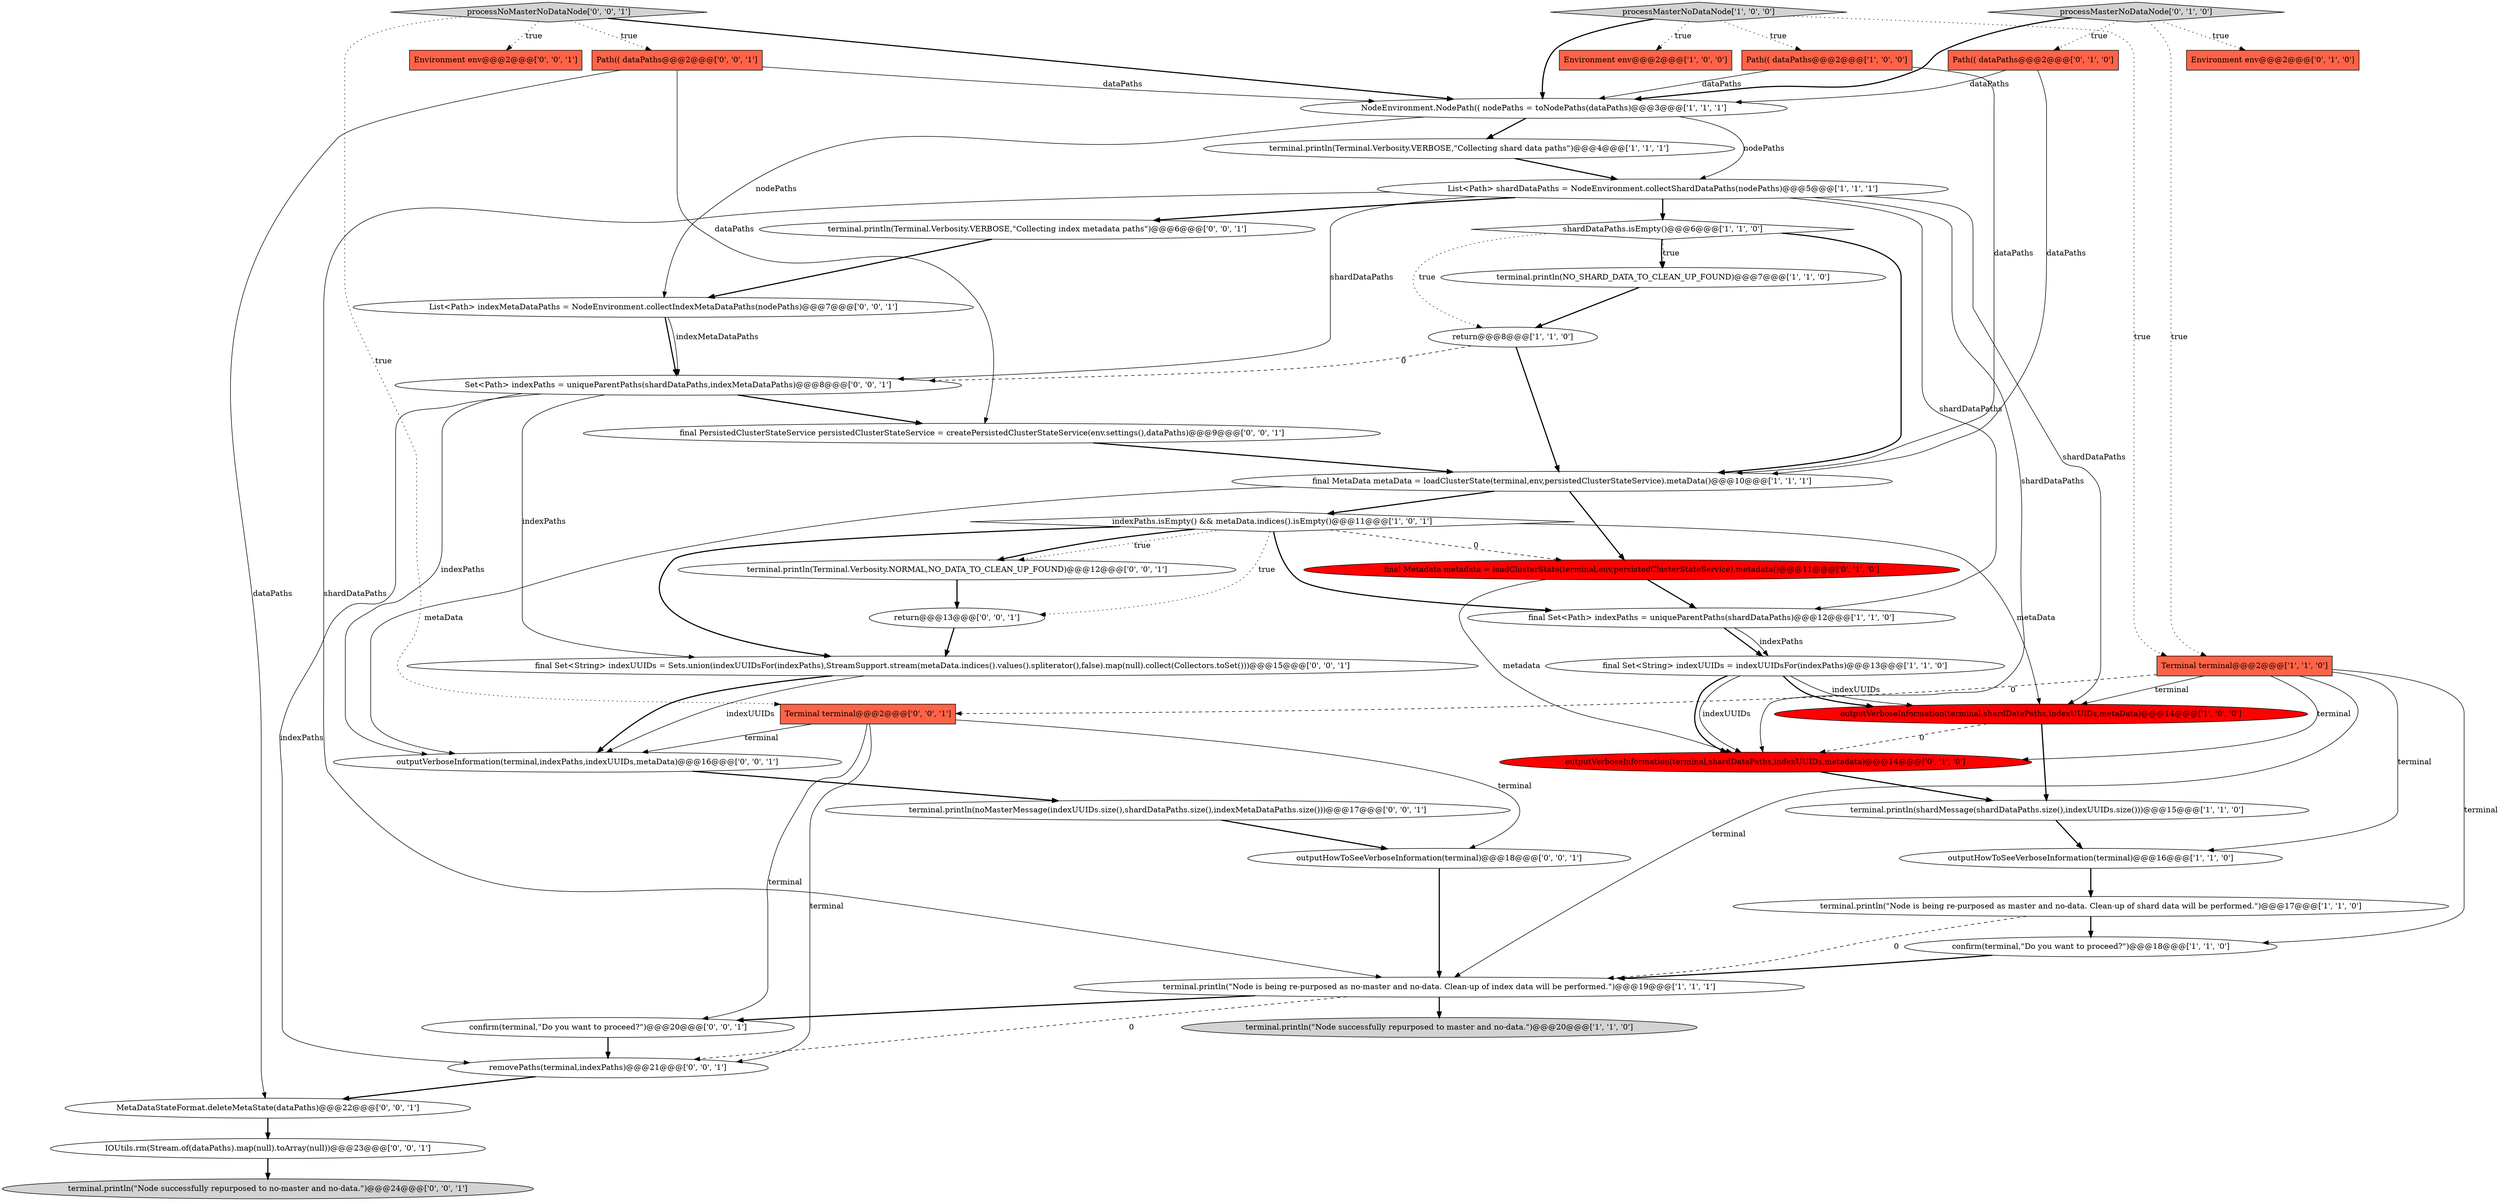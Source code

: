 digraph {
15 [style = filled, label = "shardDataPaths.isEmpty()@@@6@@@['1', '1', '0']", fillcolor = white, shape = diamond image = "AAA0AAABBB1BBB"];
42 [style = filled, label = "terminal.println(\"Node successfully repurposed to no-master and no-data.\")@@@24@@@['0', '0', '1']", fillcolor = lightgray, shape = ellipse image = "AAA0AAABBB3BBB"];
8 [style = filled, label = "indexPaths.isEmpty() && metaData.indices().isEmpty()@@@11@@@['1', '0', '1']", fillcolor = white, shape = diamond image = "AAA0AAABBB1BBB"];
11 [style = filled, label = "Terminal terminal@@@2@@@['1', '1', '0']", fillcolor = tomato, shape = box image = "AAA0AAABBB1BBB"];
24 [style = filled, label = "final Metadata metadata = loadClusterState(terminal,env,persistedClusterStateService).metadata()@@@11@@@['0', '1', '0']", fillcolor = red, shape = ellipse image = "AAA1AAABBB2BBB"];
32 [style = filled, label = "Path(( dataPaths@@@2@@@['0', '0', '1']", fillcolor = tomato, shape = box image = "AAA0AAABBB3BBB"];
36 [style = filled, label = "removePaths(terminal,indexPaths)@@@21@@@['0', '0', '1']", fillcolor = white, shape = ellipse image = "AAA0AAABBB3BBB"];
25 [style = filled, label = "Path(( dataPaths@@@2@@@['0', '1', '0']", fillcolor = tomato, shape = box image = "AAA0AAABBB2BBB"];
43 [style = filled, label = "List<Path> indexMetaDataPaths = NodeEnvironment.collectIndexMetaDataPaths(nodePaths)@@@7@@@['0', '0', '1']", fillcolor = white, shape = ellipse image = "AAA0AAABBB3BBB"];
44 [style = filled, label = "outputVerboseInformation(terminal,indexPaths,indexUUIDs,metaData)@@@16@@@['0', '0', '1']", fillcolor = white, shape = ellipse image = "AAA0AAABBB3BBB"];
2 [style = filled, label = "processMasterNoDataNode['1', '0', '0']", fillcolor = lightgray, shape = diamond image = "AAA0AAABBB1BBB"];
23 [style = filled, label = "outputVerboseInformation(terminal,shardDataPaths,indexUUIDs,metadata)@@@14@@@['0', '1', '0']", fillcolor = red, shape = ellipse image = "AAA1AAABBB2BBB"];
3 [style = filled, label = "terminal.println(NO_SHARD_DATA_TO_CLEAN_UP_FOUND)@@@7@@@['1', '1', '0']", fillcolor = white, shape = ellipse image = "AAA0AAABBB1BBB"];
39 [style = filled, label = "confirm(terminal,\"Do you want to proceed?\")@@@20@@@['0', '0', '1']", fillcolor = white, shape = ellipse image = "AAA0AAABBB3BBB"];
37 [style = filled, label = "final PersistedClusterStateService persistedClusterStateService = createPersistedClusterStateService(env.settings(),dataPaths)@@@9@@@['0', '0', '1']", fillcolor = white, shape = ellipse image = "AAA0AAABBB3BBB"];
17 [style = filled, label = "outputHowToSeeVerboseInformation(terminal)@@@16@@@['1', '1', '0']", fillcolor = white, shape = ellipse image = "AAA0AAABBB1BBB"];
9 [style = filled, label = "confirm(terminal,\"Do you want to proceed?\")@@@18@@@['1', '1', '0']", fillcolor = white, shape = ellipse image = "AAA0AAABBB1BBB"];
6 [style = filled, label = "Path(( dataPaths@@@2@@@['1', '0', '0']", fillcolor = tomato, shape = box image = "AAA0AAABBB1BBB"];
5 [style = filled, label = "terminal.println(shardMessage(shardDataPaths.size(),indexUUIDs.size()))@@@15@@@['1', '1', '0']", fillcolor = white, shape = ellipse image = "AAA0AAABBB1BBB"];
38 [style = filled, label = "outputHowToSeeVerboseInformation(terminal)@@@18@@@['0', '0', '1']", fillcolor = white, shape = ellipse image = "AAA0AAABBB3BBB"];
10 [style = filled, label = "NodeEnvironment.NodePath(( nodePaths = toNodePaths(dataPaths)@@@3@@@['1', '1', '1']", fillcolor = white, shape = ellipse image = "AAA0AAABBB1BBB"];
0 [style = filled, label = "terminal.println(\"Node successfully repurposed to master and no-data.\")@@@20@@@['1', '1', '0']", fillcolor = lightgray, shape = ellipse image = "AAA0AAABBB1BBB"];
21 [style = filled, label = "Environment env@@@2@@@['0', '1', '0']", fillcolor = tomato, shape = box image = "AAA0AAABBB2BBB"];
7 [style = filled, label = "Environment env@@@2@@@['1', '0', '0']", fillcolor = tomato, shape = box image = "AAA0AAABBB1BBB"];
16 [style = filled, label = "terminal.println(\"Node is being re-purposed as no-master and no-data. Clean-up of index data will be performed.\")@@@19@@@['1', '1', '1']", fillcolor = white, shape = ellipse image = "AAA0AAABBB1BBB"];
12 [style = filled, label = "return@@@8@@@['1', '1', '0']", fillcolor = white, shape = ellipse image = "AAA0AAABBB1BBB"];
26 [style = filled, label = "Environment env@@@2@@@['0', '0', '1']", fillcolor = tomato, shape = box image = "AAA0AAABBB3BBB"];
22 [style = filled, label = "processMasterNoDataNode['0', '1', '0']", fillcolor = lightgray, shape = diamond image = "AAA0AAABBB2BBB"];
41 [style = filled, label = "MetaDataStateFormat.deleteMetaState(dataPaths)@@@22@@@['0', '0', '1']", fillcolor = white, shape = ellipse image = "AAA0AAABBB3BBB"];
19 [style = filled, label = "final MetaData metaData = loadClusterState(terminal,env,persistedClusterStateService).metaData()@@@10@@@['1', '1', '1']", fillcolor = white, shape = ellipse image = "AAA0AAABBB1BBB"];
31 [style = filled, label = "final Set<String> indexUUIDs = Sets.union(indexUUIDsFor(indexPaths),StreamSupport.stream(metaData.indices().values().spliterator(),false).map(null).collect(Collectors.toSet()))@@@15@@@['0', '0', '1']", fillcolor = white, shape = ellipse image = "AAA0AAABBB3BBB"];
4 [style = filled, label = "outputVerboseInformation(terminal,shardDataPaths,indexUUIDs,metaData)@@@14@@@['1', '0', '0']", fillcolor = red, shape = ellipse image = "AAA1AAABBB1BBB"];
29 [style = filled, label = "Set<Path> indexPaths = uniqueParentPaths(shardDataPaths,indexMetaDataPaths)@@@8@@@['0', '0', '1']", fillcolor = white, shape = ellipse image = "AAA0AAABBB3BBB"];
13 [style = filled, label = "final Set<String> indexUUIDs = indexUUIDsFor(indexPaths)@@@13@@@['1', '1', '0']", fillcolor = white, shape = ellipse image = "AAA0AAABBB1BBB"];
34 [style = filled, label = "return@@@13@@@['0', '0', '1']", fillcolor = white, shape = ellipse image = "AAA0AAABBB3BBB"];
14 [style = filled, label = "terminal.println(\"Node is being re-purposed as master and no-data. Clean-up of shard data will be performed.\")@@@17@@@['1', '1', '0']", fillcolor = white, shape = ellipse image = "AAA0AAABBB1BBB"];
33 [style = filled, label = "terminal.println(Terminal.Verbosity.NORMAL,NO_DATA_TO_CLEAN_UP_FOUND)@@@12@@@['0', '0', '1']", fillcolor = white, shape = ellipse image = "AAA0AAABBB3BBB"];
18 [style = filled, label = "List<Path> shardDataPaths = NodeEnvironment.collectShardDataPaths(nodePaths)@@@5@@@['1', '1', '1']", fillcolor = white, shape = ellipse image = "AAA0AAABBB1BBB"];
40 [style = filled, label = "Terminal terminal@@@2@@@['0', '0', '1']", fillcolor = tomato, shape = box image = "AAA0AAABBB3BBB"];
1 [style = filled, label = "terminal.println(Terminal.Verbosity.VERBOSE,\"Collecting shard data paths\")@@@4@@@['1', '1', '1']", fillcolor = white, shape = ellipse image = "AAA0AAABBB1BBB"];
35 [style = filled, label = "terminal.println(noMasterMessage(indexUUIDs.size(),shardDataPaths.size(),indexMetaDataPaths.size()))@@@17@@@['0', '0', '1']", fillcolor = white, shape = ellipse image = "AAA0AAABBB3BBB"];
30 [style = filled, label = "terminal.println(Terminal.Verbosity.VERBOSE,\"Collecting index metadata paths\")@@@6@@@['0', '0', '1']", fillcolor = white, shape = ellipse image = "AAA0AAABBB3BBB"];
27 [style = filled, label = "processNoMasterNoDataNode['0', '0', '1']", fillcolor = lightgray, shape = diamond image = "AAA0AAABBB3BBB"];
28 [style = filled, label = "IOUtils.rm(Stream.of(dataPaths).map(null).toArray(null))@@@23@@@['0', '0', '1']", fillcolor = white, shape = ellipse image = "AAA0AAABBB3BBB"];
20 [style = filled, label = "final Set<Path> indexPaths = uniqueParentPaths(shardDataPaths)@@@12@@@['1', '1', '0']", fillcolor = white, shape = ellipse image = "AAA0AAABBB1BBB"];
32->41 [style = solid, label="dataPaths"];
16->0 [style = bold, label=""];
27->32 [style = dotted, label="true"];
11->40 [style = dashed, label="0"];
44->35 [style = bold, label=""];
18->30 [style = bold, label=""];
9->16 [style = bold, label=""];
32->10 [style = solid, label="dataPaths"];
41->28 [style = bold, label=""];
19->24 [style = bold, label=""];
2->11 [style = dotted, label="true"];
11->17 [style = solid, label="terminal"];
8->20 [style = bold, label=""];
17->14 [style = bold, label=""];
31->44 [style = solid, label="indexUUIDs"];
43->29 [style = bold, label=""];
14->9 [style = bold, label=""];
40->44 [style = solid, label="terminal"];
25->10 [style = solid, label="dataPaths"];
35->38 [style = bold, label=""];
28->42 [style = bold, label=""];
4->23 [style = dashed, label="0"];
40->39 [style = solid, label="terminal"];
25->19 [style = solid, label="dataPaths"];
18->16 [style = solid, label="shardDataPaths"];
11->23 [style = solid, label="terminal"];
36->41 [style = bold, label=""];
19->44 [style = solid, label="metaData"];
18->15 [style = bold, label=""];
34->31 [style = bold, label=""];
29->44 [style = solid, label="indexPaths"];
43->29 [style = solid, label="indexMetaDataPaths"];
6->10 [style = solid, label="dataPaths"];
5->17 [style = bold, label=""];
8->34 [style = dotted, label="true"];
40->38 [style = solid, label="terminal"];
24->20 [style = bold, label=""];
15->3 [style = dotted, label="true"];
8->33 [style = dotted, label="true"];
15->12 [style = dotted, label="true"];
16->39 [style = bold, label=""];
14->16 [style = dashed, label="0"];
10->1 [style = bold, label=""];
32->37 [style = solid, label="dataPaths"];
22->21 [style = dotted, label="true"];
8->33 [style = bold, label=""];
27->40 [style = dotted, label="true"];
40->36 [style = solid, label="terminal"];
20->13 [style = bold, label=""];
11->9 [style = solid, label="terminal"];
23->5 [style = bold, label=""];
8->31 [style = bold, label=""];
10->18 [style = solid, label="nodePaths"];
29->36 [style = solid, label="indexPaths"];
30->43 [style = bold, label=""];
22->25 [style = dotted, label="true"];
38->16 [style = bold, label=""];
29->37 [style = bold, label=""];
3->12 [style = bold, label=""];
13->4 [style = solid, label="indexUUIDs"];
15->19 [style = bold, label=""];
15->3 [style = bold, label=""];
24->23 [style = solid, label="metadata"];
29->31 [style = solid, label="indexPaths"];
2->10 [style = bold, label=""];
20->13 [style = solid, label="indexPaths"];
31->44 [style = bold, label=""];
2->6 [style = dotted, label="true"];
18->4 [style = solid, label="shardDataPaths"];
27->10 [style = bold, label=""];
22->10 [style = bold, label=""];
13->23 [style = solid, label="indexUUIDs"];
16->36 [style = dashed, label="0"];
18->29 [style = solid, label="shardDataPaths"];
11->16 [style = solid, label="terminal"];
4->5 [style = bold, label=""];
10->43 [style = solid, label="nodePaths"];
27->26 [style = dotted, label="true"];
6->19 [style = solid, label="dataPaths"];
22->11 [style = dotted, label="true"];
1->18 [style = bold, label=""];
8->24 [style = dashed, label="0"];
18->23 [style = solid, label="shardDataPaths"];
19->8 [style = bold, label=""];
8->4 [style = solid, label="metaData"];
18->20 [style = solid, label="shardDataPaths"];
2->7 [style = dotted, label="true"];
12->29 [style = dashed, label="0"];
13->23 [style = bold, label=""];
37->19 [style = bold, label=""];
12->19 [style = bold, label=""];
33->34 [style = bold, label=""];
39->36 [style = bold, label=""];
11->4 [style = solid, label="terminal"];
13->4 [style = bold, label=""];
}
